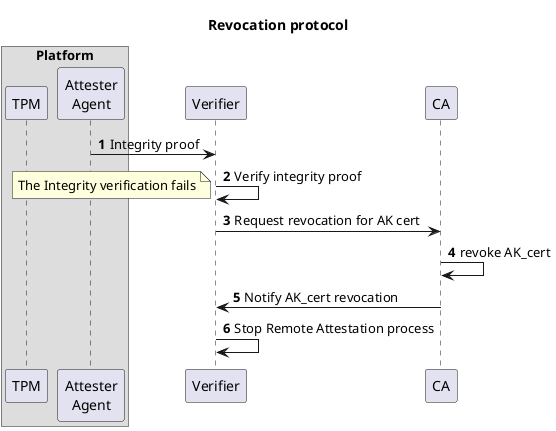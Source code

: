 @startuml revocation
title
Revocation protocol
end title

autonumber

box "Platform"
participant TPM
participant "Attester\nAgent" as attester_agent
endbox
participant "Verifier" as verifier

attester_agent->verifier: Integrity proof
verifier->verifier: Verify integrity proof
note left
The Integrity verification fails
end note
verifier->CA: Request revocation for AK cert
CA->CA: revoke AK_cert
CA->verifier: Notify AK_cert revocation
verifier->verifier: Stop Remote Attestation process
